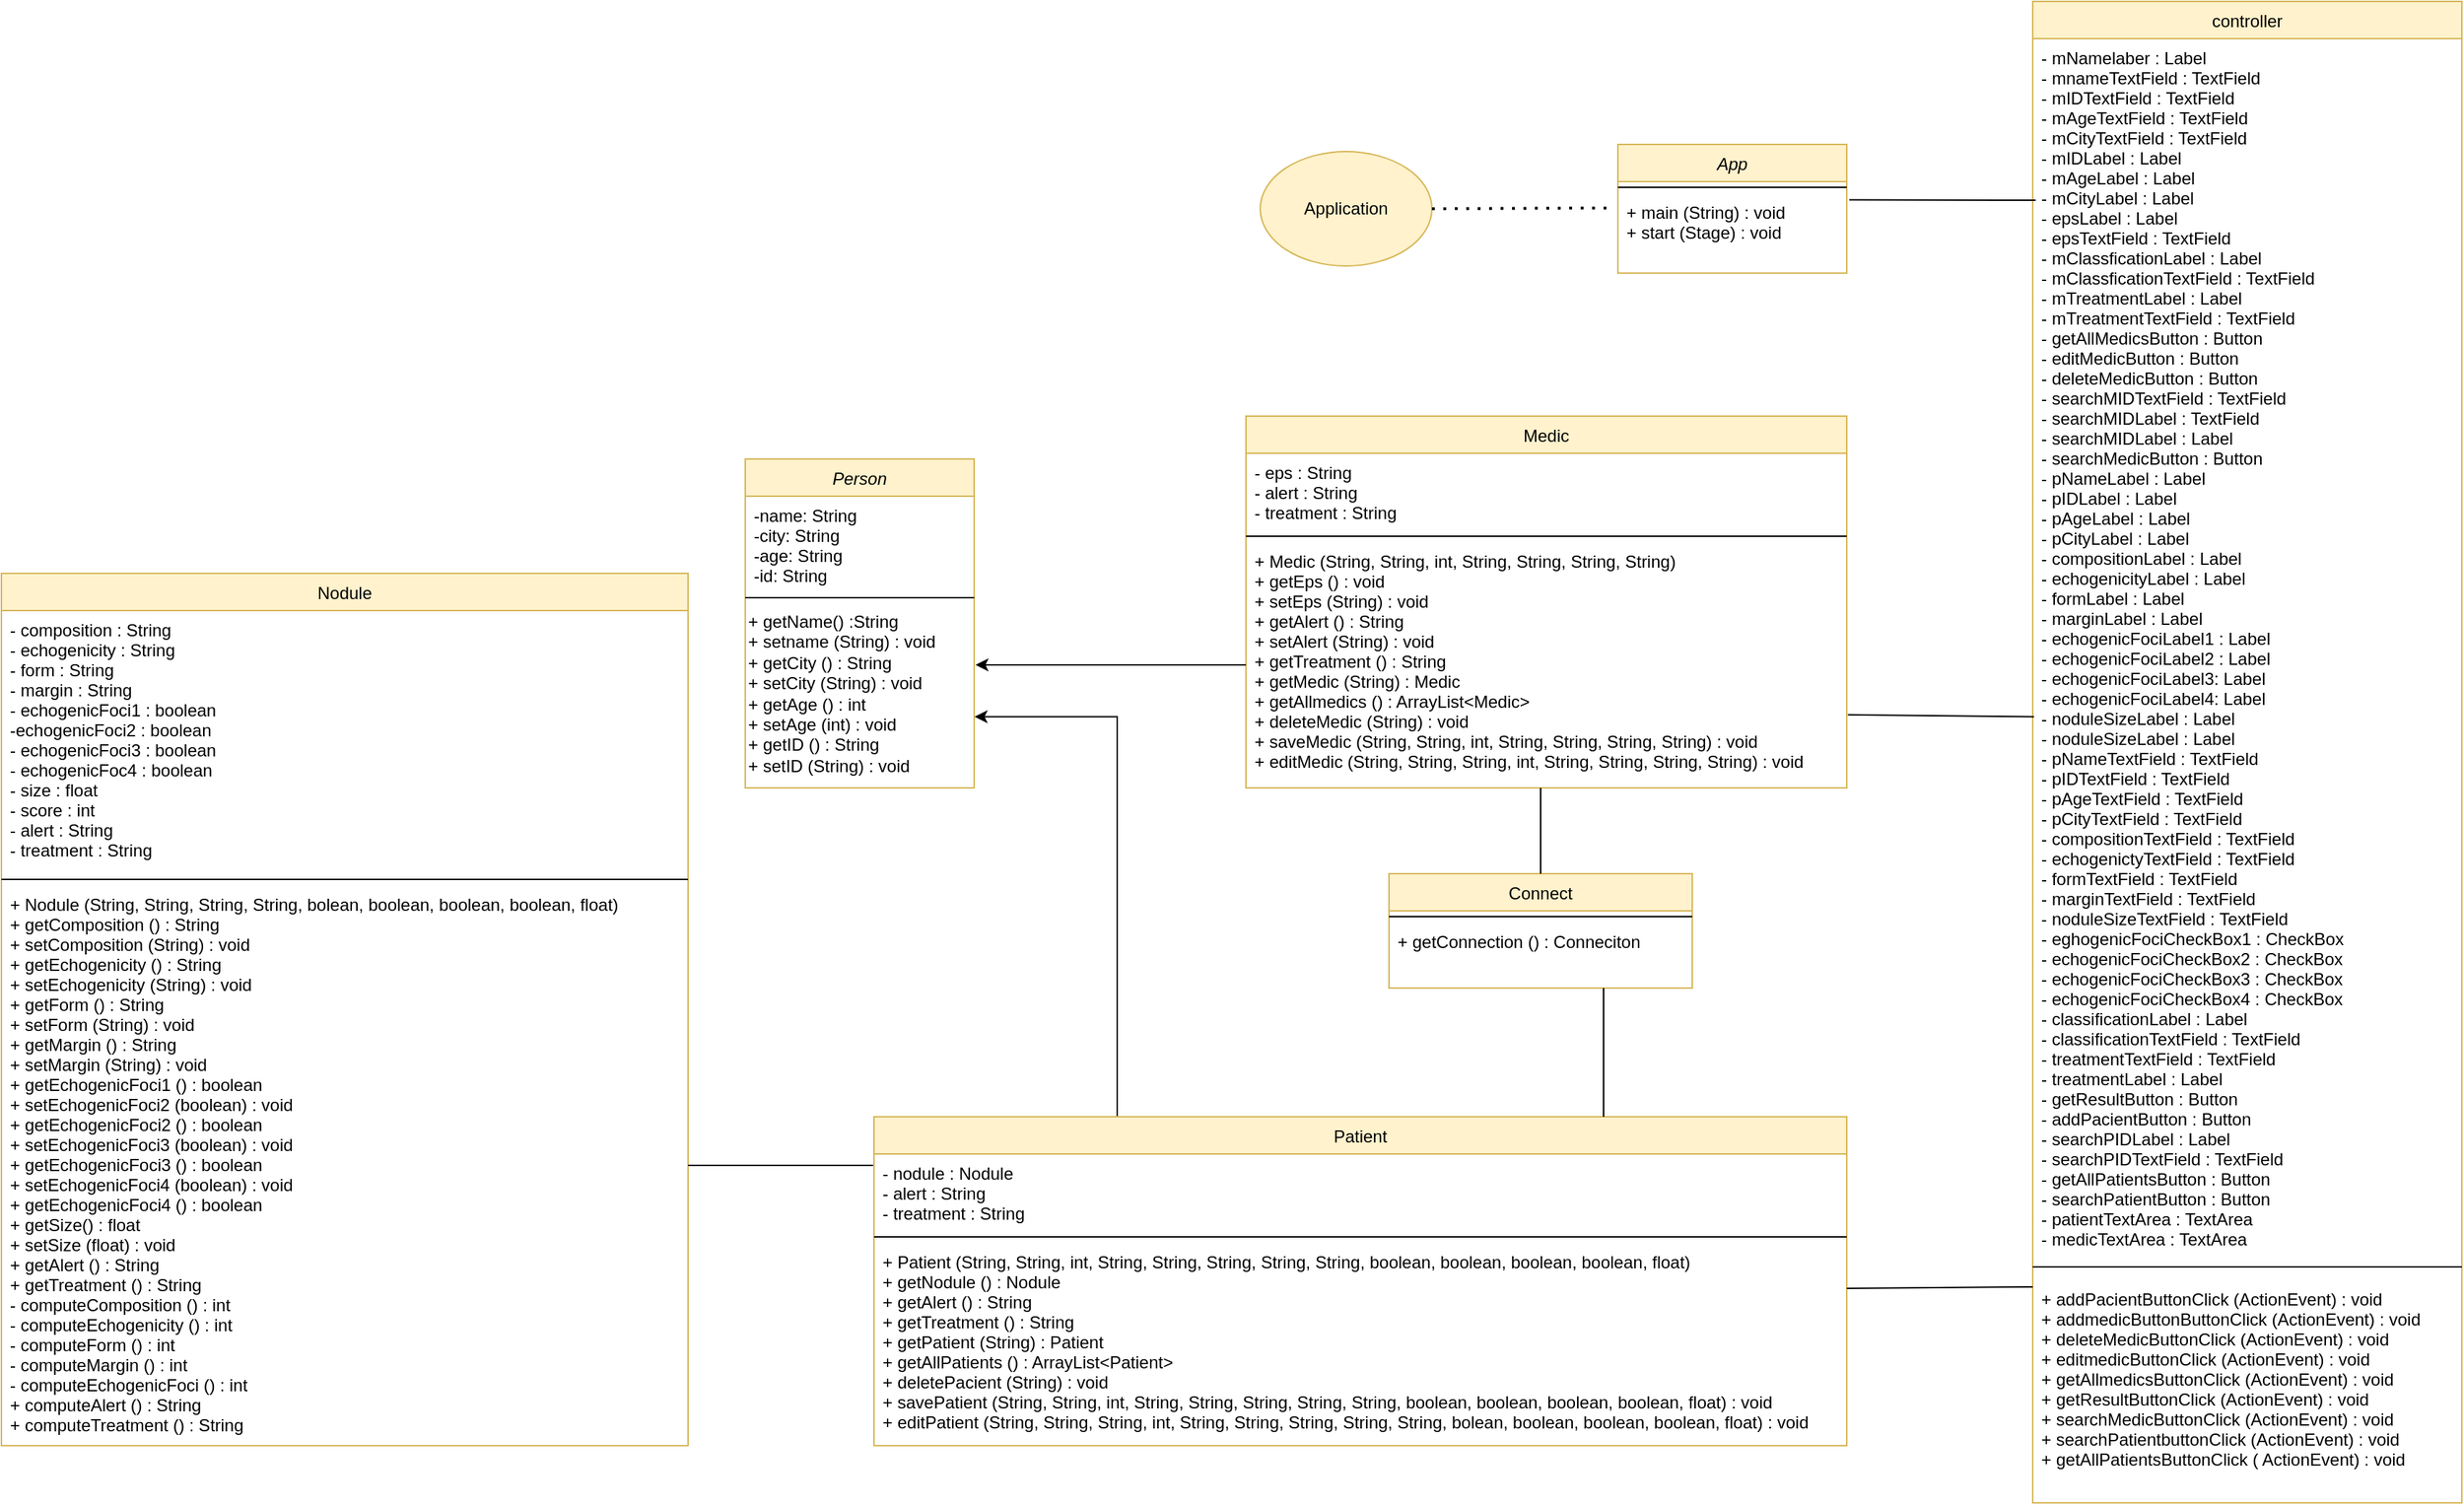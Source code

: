<mxfile version="13.9.9" type="device"><diagram id="C5RBs43oDa-KdzZeNtuy" name="Page-1"><mxGraphModel dx="4214" dy="1580" grid="1" gridSize="10" guides="1" tooltips="1" connect="1" arrows="1" fold="1" page="1" pageScale="1" pageWidth="827" pageHeight="1169" math="0" shadow="0"><root><mxCell id="WIyWlLk6GJQsqaUBKTNV-0"/><mxCell id="WIyWlLk6GJQsqaUBKTNV-1" parent="WIyWlLk6GJQsqaUBKTNV-0"/><mxCell id="zkfFHV4jXpPFQw0GAbJ--0" value="App" style="swimlane;fontStyle=2;align=center;verticalAlign=top;childLayout=stackLayout;horizontal=1;startSize=26;horizontalStack=0;resizeParent=1;resizeLast=0;collapsible=1;marginBottom=0;rounded=0;shadow=0;strokeWidth=1;fillColor=#fff2cc;strokeColor=#d6b656;" parent="WIyWlLk6GJQsqaUBKTNV-1" vertex="1"><mxGeometry x="-350" y="360" width="160" height="90" as="geometry"><mxRectangle x="230" y="140" width="160" height="26" as="alternateBounds"/></mxGeometry></mxCell><mxCell id="zkfFHV4jXpPFQw0GAbJ--4" value="" style="line;html=1;strokeWidth=1;align=left;verticalAlign=middle;spacingTop=-1;spacingLeft=3;spacingRight=3;rotatable=0;labelPosition=right;points=[];portConstraint=eastwest;" parent="zkfFHV4jXpPFQw0GAbJ--0" vertex="1"><mxGeometry y="26" width="160" height="8" as="geometry"/></mxCell><mxCell id="zkfFHV4jXpPFQw0GAbJ--5" value="+ main (String) : void&#10;+ start (Stage) : void&#10;" style="text;align=left;verticalAlign=top;spacingLeft=4;spacingRight=4;overflow=hidden;rotatable=0;points=[[0,0.5],[1,0.5]];portConstraint=eastwest;" parent="zkfFHV4jXpPFQw0GAbJ--0" vertex="1"><mxGeometry y="34" width="160" height="56" as="geometry"/></mxCell><mxCell id="zkfFHV4jXpPFQw0GAbJ--6" value="Medic" style="swimlane;fontStyle=0;align=center;verticalAlign=top;childLayout=stackLayout;horizontal=1;startSize=26;horizontalStack=0;resizeParent=1;resizeLast=0;collapsible=1;marginBottom=0;rounded=0;shadow=0;strokeWidth=1;fillColor=#fff2cc;strokeColor=#d6b656;" parent="WIyWlLk6GJQsqaUBKTNV-1" vertex="1"><mxGeometry x="-610" y="550" width="420" height="260" as="geometry"><mxRectangle x="130" y="380" width="160" height="26" as="alternateBounds"/></mxGeometry></mxCell><mxCell id="zkfFHV4jXpPFQw0GAbJ--7" value="- eps : String&#10;- alert : String&#10;- treatment : String&#10;" style="text;align=left;verticalAlign=top;spacingLeft=4;spacingRight=4;overflow=hidden;rotatable=0;points=[[0,0.5],[1,0.5]];portConstraint=eastwest;" parent="zkfFHV4jXpPFQw0GAbJ--6" vertex="1"><mxGeometry y="26" width="420" height="54" as="geometry"/></mxCell><mxCell id="zkfFHV4jXpPFQw0GAbJ--9" value="" style="line;html=1;strokeWidth=1;align=left;verticalAlign=middle;spacingTop=-1;spacingLeft=3;spacingRight=3;rotatable=0;labelPosition=right;points=[];portConstraint=eastwest;" parent="zkfFHV4jXpPFQw0GAbJ--6" vertex="1"><mxGeometry y="80" width="420" height="8" as="geometry"/></mxCell><mxCell id="zkfFHV4jXpPFQw0GAbJ--10" value="+ Medic (String, String, int, String, String, String, String)&#10;+ getEps () : void&#10;+ setEps (String) : void&#10;+ getAlert () : String&#10;+ setAlert (String) : void&#10;+ getTreatment () : String&#10;+ getMedic (String) : Medic &#10;+ getAllmedics () : ArrayList&lt;Medic&gt;&#10;+ deleteMedic (String) : void&#10;+ saveMedic (String, String, int, String, String, String, String) : void&#10;+ editMedic (String, String, String, int, String, String, String, String) : void&#10;&#10;" style="text;align=left;verticalAlign=top;spacingLeft=4;spacingRight=4;overflow=hidden;rotatable=0;points=[[0,0.5],[1,0.5]];portConstraint=eastwest;fontStyle=0" parent="zkfFHV4jXpPFQw0GAbJ--6" vertex="1"><mxGeometry y="88" width="420" height="172" as="geometry"/></mxCell><mxCell id="zkfFHV4jXpPFQw0GAbJ--13" value="controller" style="swimlane;fontStyle=0;align=center;verticalAlign=top;childLayout=stackLayout;horizontal=1;startSize=26;horizontalStack=0;resizeParent=1;resizeLast=0;collapsible=1;marginBottom=0;rounded=0;shadow=0;strokeWidth=1;fillColor=#fff2cc;strokeColor=#d6b656;" parent="WIyWlLk6GJQsqaUBKTNV-1" vertex="1"><mxGeometry x="-60" y="260" width="300" height="1050" as="geometry"><mxRectangle x="340" y="380" width="170" height="26" as="alternateBounds"/></mxGeometry></mxCell><mxCell id="zkfFHV4jXpPFQw0GAbJ--14" value="- mNamelaber : Label&#10;- mnameTextField : TextField&#10;- mIDTextField : TextField&#10;- mAgeTextField : TextField&#10;- mCityTextField : TextField&#10;- mIDLabel : Label&#10;- mAgeLabel : Label&#10;- mCityLabel : Label&#10;- epsLabel : Label&#10;- epsTextField : TextField&#10;- mClassficationLabel : Label&#10;- mClassficationTextField : TextField&#10;- mTreatmentLabel : Label&#10;- mTreatmentTextField : TextField&#10;- getAllMedicsButton : Button&#10;- editMedicButton : Button&#10;- deleteMedicButton : Button&#10;- searchMIDTextField : TextField&#10;- searchMIDLabel : TextField&#10;- searchMIDLabel : Label&#10;- searchMedicButton : Button&#10;- pNameLabel : Label&#10;- pIDLabel : Label&#10;- pAgeLabel : Label&#10;- pCityLabel : Label&#10;- compositionLabel : Label&#10;- echogenicityLabel : Label&#10;- formLabel : Label&#10;- marginLabel : Label&#10;- echogenicFociLabel1 : Label&#10;- echogenicFociLabel2 : Label&#10;- echogenicFociLabel3: Label&#10;- echogenicFociLabel4: Label&#10;- noduleSizeLabel : Label&#10;- noduleSizeLabel : Label&#10;- pNameTextField : TextField&#10;- pIDTextField : TextField&#10;- pAgeTextField : TextField&#10;- pCityTextField : TextField&#10;- compositionTextField : TextField&#10;- echogenictyTextField : TextField&#10;- formTextField : TextField&#10;- marginTextField : TextField&#10;- noduleSizeTextField : TextField&#10;- eghogenicFociCheckBox1 : CheckBox&#10;- echogenicFociCheckBox2 : CheckBox&#10;- echogenicFociCheckBox3 : CheckBox&#10;- echogenicFociCheckBox4 : CheckBox&#10;- classificationLabel : Label&#10;- classificationTextField : TextField&#10;- treatmentTextField : TextField&#10;- treatmentLabel : Label&#10;- getResultButton : Button&#10;- addPacientButton : Button&#10;- searchPIDLabel : Label&#10;- searchPIDTextField : TextField&#10;- getAllPatientsButton : Button&#10;- searchPatientButton : Button&#10;- patientTextArea : TextArea&#10;- medicTextArea : TextArea" style="text;align=left;verticalAlign=top;spacingLeft=4;spacingRight=4;overflow=hidden;rotatable=0;points=[[0,0.5],[1,0.5]];portConstraint=eastwest;" parent="zkfFHV4jXpPFQw0GAbJ--13" vertex="1"><mxGeometry y="26" width="300" height="850" as="geometry"/></mxCell><mxCell id="zkfFHV4jXpPFQw0GAbJ--15" value="" style="line;html=1;strokeWidth=1;align=left;verticalAlign=middle;spacingTop=-1;spacingLeft=3;spacingRight=3;rotatable=0;labelPosition=right;points=[];portConstraint=eastwest;" parent="zkfFHV4jXpPFQw0GAbJ--13" vertex="1"><mxGeometry y="876" width="300" height="18" as="geometry"/></mxCell><mxCell id="X7rSi27wboKNrOBcqVQl-5" value="+ addPacientButtonClick (ActionEvent) : void&#10;+ addmedicButtonButtonClick (ActionEvent) : void&#10;+ deleteMedicButtonClick (ActionEvent) : void&#10;+ editmedicButtonClick (ActionEvent) : void&#10;+ getAllmedicsButtonClick (ActionEvent) : void&#10;+ getResultButtonClick (ActionEvent) : void&#10;+ searchMedicButtonClick (ActionEvent) : void&#10;+ searchPatientbuttonClick (ActionEvent) : void&#10;+ getAllPatientsButtonClick ( ActionEvent) : void" style="text;align=left;verticalAlign=top;spacingLeft=4;spacingRight=4;overflow=hidden;rotatable=0;points=[[0,0.5],[1,0.5]];portConstraint=eastwest;" parent="zkfFHV4jXpPFQw0GAbJ--13" vertex="1"><mxGeometry y="894" width="300" height="142" as="geometry"/></mxCell><mxCell id="zkfFHV4jXpPFQw0GAbJ--17" value="Connect" style="swimlane;fontStyle=0;align=center;verticalAlign=top;childLayout=stackLayout;horizontal=1;startSize=26;horizontalStack=0;resizeParent=1;resizeLast=0;collapsible=1;marginBottom=0;rounded=0;shadow=0;strokeWidth=1;fillColor=#fff2cc;strokeColor=#d6b656;" parent="WIyWlLk6GJQsqaUBKTNV-1" vertex="1"><mxGeometry x="-510" y="870" width="212" height="80" as="geometry"><mxRectangle x="550" y="140" width="160" height="26" as="alternateBounds"/></mxGeometry></mxCell><mxCell id="zkfFHV4jXpPFQw0GAbJ--23" value="" style="line;html=1;strokeWidth=1;align=left;verticalAlign=middle;spacingTop=-1;spacingLeft=3;spacingRight=3;rotatable=0;labelPosition=right;points=[];portConstraint=eastwest;" parent="zkfFHV4jXpPFQw0GAbJ--17" vertex="1"><mxGeometry y="26" width="212" height="8" as="geometry"/></mxCell><mxCell id="zkfFHV4jXpPFQw0GAbJ--24" value="+ getConnection () : Conneciton&#10; " style="text;align=left;verticalAlign=top;spacingLeft=4;spacingRight=4;overflow=hidden;rotatable=0;points=[[0,0.5],[1,0.5]];portConstraint=eastwest;" parent="zkfFHV4jXpPFQw0GAbJ--17" vertex="1"><mxGeometry y="34" width="212" height="26" as="geometry"/></mxCell><mxCell id="X7rSi27wboKNrOBcqVQl-6" value="Nodule" style="swimlane;fontStyle=0;align=center;verticalAlign=top;childLayout=stackLayout;horizontal=1;startSize=26;horizontalStack=0;resizeParent=1;resizeLast=0;collapsible=1;marginBottom=0;rounded=0;shadow=0;strokeWidth=1;fillColor=#fff2cc;strokeColor=#d6b656;" parent="WIyWlLk6GJQsqaUBKTNV-1" vertex="1"><mxGeometry x="-1480" y="660" width="480" height="610" as="geometry"><mxRectangle x="130" y="380" width="160" height="26" as="alternateBounds"/></mxGeometry></mxCell><mxCell id="X7rSi27wboKNrOBcqVQl-7" value="- composition : String&#10;- echogenicity : String&#10;- form : String&#10;- margin : String&#10;- echogenicFoci1 : boolean &#10;-echogenicFoci2 : boolean&#10;- echogenicFoci3 : boolean &#10;- echogenicFoc4 : boolean&#10;- size : float&#10;- score : int&#10;- alert : String&#10;- treatment : String&#10;" style="text;align=left;verticalAlign=top;spacingLeft=4;spacingRight=4;overflow=hidden;rotatable=0;points=[[0,0.5],[1,0.5]];portConstraint=eastwest;" parent="X7rSi27wboKNrOBcqVQl-6" vertex="1"><mxGeometry y="26" width="480" height="184" as="geometry"/></mxCell><mxCell id="X7rSi27wboKNrOBcqVQl-8" value="" style="line;html=1;strokeWidth=1;align=left;verticalAlign=middle;spacingTop=-1;spacingLeft=3;spacingRight=3;rotatable=0;labelPosition=right;points=[];portConstraint=eastwest;" parent="X7rSi27wboKNrOBcqVQl-6" vertex="1"><mxGeometry y="210" width="480" height="8" as="geometry"/></mxCell><mxCell id="X7rSi27wboKNrOBcqVQl-9" value="+ Nodule (String, String, String, String, bolean, boolean, boolean, boolean, float)&#10;+ getComposition () : String&#10;+ setComposition (String) : void&#10;+ getEchogenicity () : String&#10;+ setEchogenicity (String) : void&#10;+ getForm () : String&#10;+ setForm (String) : void&#10;+ getMargin () : String&#10;+ setMargin (String) : void&#10;+ getEchogenicFoci1 () : boolean&#10;+ setEchogenicFoci2 (boolean) : void&#10;+ getEchogenicFoci2 () : boolean&#10;+ setEchogenicFoci3 (boolean) : void&#10;+ getEchogenicFoci3 () : boolean&#10;+ setEchogenicFoci4 (boolean) : void&#10;+ getEchogenicFoci4 () : boolean&#10;+ getSize() : float&#10;+ setSize (float) : void&#10;+ getAlert () : String&#10;+ getTreatment () : String&#10;- computeComposition () : int&#10;- computeEchogenicity () : int&#10;- computeForm () : int&#10;- computeMargin () : int&#10;- computeEchogenicFoci () : int&#10;+ computeAlert () : String&#10;+ computeTreatment () : String&#10;" style="text;align=left;verticalAlign=top;spacingLeft=4;spacingRight=4;overflow=hidden;rotatable=0;points=[[0,0.5],[1,0.5]];portConstraint=eastwest;fontStyle=0" parent="X7rSi27wboKNrOBcqVQl-6" vertex="1"><mxGeometry y="218" width="480" height="392" as="geometry"/></mxCell><mxCell id="X7rSi27wboKNrOBcqVQl-59" style="edgeStyle=orthogonalEdgeStyle;rounded=0;orthogonalLoop=1;jettySize=auto;html=1;exitX=0.25;exitY=0;exitDx=0;exitDy=0;entryX=1.002;entryY=0.635;entryDx=0;entryDy=0;entryPerimeter=0;" parent="WIyWlLk6GJQsqaUBKTNV-1" source="X7rSi27wboKNrOBcqVQl-13" target="X7rSi27wboKNrOBcqVQl-38" edge="1"><mxGeometry relative="1" as="geometry"/></mxCell><mxCell id="X7rSi27wboKNrOBcqVQl-13" value="Patient" style="swimlane;fontStyle=0;align=center;verticalAlign=top;childLayout=stackLayout;horizontal=1;startSize=26;horizontalStack=0;resizeParent=1;resizeLast=0;collapsible=1;marginBottom=0;rounded=0;shadow=0;strokeWidth=1;fillColor=#fff2cc;strokeColor=#d6b656;" parent="WIyWlLk6GJQsqaUBKTNV-1" vertex="1"><mxGeometry x="-870" y="1040" width="680" height="230" as="geometry"><mxRectangle x="130" y="380" width="160" height="26" as="alternateBounds"/></mxGeometry></mxCell><mxCell id="X7rSi27wboKNrOBcqVQl-14" value="- nodule : Nodule&#10;- alert : String&#10;- treatment : String" style="text;align=left;verticalAlign=top;spacingLeft=4;spacingRight=4;overflow=hidden;rotatable=0;points=[[0,0.5],[1,0.5]];portConstraint=eastwest;" parent="X7rSi27wboKNrOBcqVQl-13" vertex="1"><mxGeometry y="26" width="680" height="54" as="geometry"/></mxCell><mxCell id="X7rSi27wboKNrOBcqVQl-15" value="" style="line;html=1;strokeWidth=1;align=left;verticalAlign=middle;spacingTop=-1;spacingLeft=3;spacingRight=3;rotatable=0;labelPosition=right;points=[];portConstraint=eastwest;" parent="X7rSi27wboKNrOBcqVQl-13" vertex="1"><mxGeometry y="80" width="680" height="8" as="geometry"/></mxCell><mxCell id="X7rSi27wboKNrOBcqVQl-16" value="+ Patient (String, String, int, String, String, String, String, String, boolean, boolean, boolean, boolean, float)&#10;+ getNodule () : Nodule&#10;+ getAlert () : String&#10;+ getTreatment () : String&#10;+ getPatient (String) : Patient&#10;+ getAllPatients () : ArrayList&lt;Patient&gt;&#10;+ deletePacient (String) : void&#10;+ savePatient (String, String, int, String, String, String, String, String, boolean, boolean, boolean, boolean, float) : void&#10;+ editPatient (String, String, String, int, String, String, String, String, String, bolean, boolean, boolean, boolean, float) : void&#10;" style="text;align=left;verticalAlign=top;spacingLeft=4;spacingRight=4;overflow=hidden;rotatable=0;points=[[0,0.5],[1,0.5]];portConstraint=eastwest;fontStyle=0" parent="X7rSi27wboKNrOBcqVQl-13" vertex="1"><mxGeometry y="88" width="680" height="142" as="geometry"/></mxCell><mxCell id="X7rSi27wboKNrOBcqVQl-17" value="Application" style="ellipse;whiteSpace=wrap;html=1;fillColor=#fff2cc;strokeColor=#d6b656;" parent="WIyWlLk6GJQsqaUBKTNV-1" vertex="1"><mxGeometry x="-600" y="365" width="120" height="80" as="geometry"/></mxCell><mxCell id="X7rSi27wboKNrOBcqVQl-32" value="Person" style="swimlane;fontStyle=2;align=center;verticalAlign=top;childLayout=stackLayout;horizontal=1;startSize=26;horizontalStack=0;resizeParent=1;resizeLast=0;collapsible=1;marginBottom=0;rounded=0;shadow=0;strokeWidth=1;swimlaneLine=1;fillColor=#fff2cc;strokeColor=#d6b656;" parent="WIyWlLk6GJQsqaUBKTNV-1" vertex="1"><mxGeometry x="-960" y="580" width="160" height="230" as="geometry"><mxRectangle x="230" y="140" width="160" height="26" as="alternateBounds"/></mxGeometry></mxCell><mxCell id="X7rSi27wboKNrOBcqVQl-33" value="-name: String&#10;-city: String&#10;-age: String&#10;-id: String" style="text;align=left;verticalAlign=top;spacingLeft=4;spacingRight=4;overflow=hidden;rotatable=0;points=[[0,0.5],[1,0.5]];portConstraint=eastwest;" parent="X7rSi27wboKNrOBcqVQl-32" vertex="1"><mxGeometry y="26" width="160" height="64" as="geometry"/></mxCell><mxCell id="X7rSi27wboKNrOBcqVQl-37" value="" style="line;html=1;strokeWidth=1;align=left;verticalAlign=middle;spacingTop=-1;spacingLeft=3;spacingRight=3;rotatable=0;labelPosition=right;points=[];portConstraint=eastwest;" parent="X7rSi27wboKNrOBcqVQl-32" vertex="1"><mxGeometry y="90" width="160" height="14" as="geometry"/></mxCell><mxCell id="X7rSi27wboKNrOBcqVQl-38" value="+ getName() :String&lt;br&gt;+ setname (String) : void&lt;br&gt;+ getCity () : String&lt;br&gt;+ setCity (String) : void&lt;br&gt;+ getAge () : int&lt;br&gt;+ setAge (int) : void&lt;br&gt;+ getID () : String&lt;br&gt;+ setID (String) : void&lt;br&gt;" style="text;html=1;align=left;verticalAlign=middle;resizable=0;points=[];autosize=1;" parent="X7rSi27wboKNrOBcqVQl-32" vertex="1"><mxGeometry y="104" width="160" height="120" as="geometry"/></mxCell><mxCell id="X7rSi27wboKNrOBcqVQl-49" value="" style="endArrow=none;dashed=1;html=1;dashPattern=1 3;strokeWidth=2;exitX=1;exitY=0.5;exitDx=0;exitDy=0;entryX=-0.016;entryY=0.186;entryDx=0;entryDy=0;entryPerimeter=0;" parent="WIyWlLk6GJQsqaUBKTNV-1" source="X7rSi27wboKNrOBcqVQl-17" target="zkfFHV4jXpPFQw0GAbJ--5" edge="1"><mxGeometry width="50" height="50" relative="1" as="geometry"><mxPoint x="-330" y="430" as="sourcePoint"/><mxPoint x="-280" y="380" as="targetPoint"/></mxGeometry></mxCell><mxCell id="X7rSi27wboKNrOBcqVQl-50" value="" style="endArrow=none;html=1;exitX=1.011;exitY=0.084;exitDx=0;exitDy=0;exitPerimeter=0;entryX=0.007;entryY=0.133;entryDx=0;entryDy=0;entryPerimeter=0;" parent="WIyWlLk6GJQsqaUBKTNV-1" source="zkfFHV4jXpPFQw0GAbJ--5" target="zkfFHV4jXpPFQw0GAbJ--14" edge="1"><mxGeometry width="50" height="50" relative="1" as="geometry"><mxPoint x="-330" y="430" as="sourcePoint"/><mxPoint x="-110" y="400" as="targetPoint"/></mxGeometry></mxCell><mxCell id="X7rSi27wboKNrOBcqVQl-51" value="" style="endArrow=none;html=1;entryX=1.002;entryY=0.703;entryDx=0;entryDy=0;entryPerimeter=0;exitX=0.003;exitY=0.558;exitDx=0;exitDy=0;exitPerimeter=0;" parent="WIyWlLk6GJQsqaUBKTNV-1" source="zkfFHV4jXpPFQw0GAbJ--14" target="zkfFHV4jXpPFQw0GAbJ--10" edge="1"><mxGeometry width="50" height="50" relative="1" as="geometry"><mxPoint x="-220" y="830" as="sourcePoint"/><mxPoint x="-170" y="780" as="targetPoint"/></mxGeometry></mxCell><mxCell id="X7rSi27wboKNrOBcqVQl-52" value="" style="endArrow=none;html=1;exitX=1;exitY=0.225;exitDx=0;exitDy=0;exitPerimeter=0;entryX=0;entryY=0.035;entryDx=0;entryDy=0;entryPerimeter=0;" parent="WIyWlLk6GJQsqaUBKTNV-1" source="X7rSi27wboKNrOBcqVQl-16" target="X7rSi27wboKNrOBcqVQl-5" edge="1"><mxGeometry width="50" height="50" relative="1" as="geometry"><mxPoint x="-220" y="1130" as="sourcePoint"/><mxPoint x="-170" y="1080" as="targetPoint"/></mxGeometry></mxCell><mxCell id="X7rSi27wboKNrOBcqVQl-53" value="" style="endArrow=none;html=1;entryX=0.75;entryY=0;entryDx=0;entryDy=0;" parent="WIyWlLk6GJQsqaUBKTNV-1" target="X7rSi27wboKNrOBcqVQl-13" edge="1"><mxGeometry width="50" height="50" relative="1" as="geometry"><mxPoint x="-360" y="950" as="sourcePoint"/><mxPoint x="-530" y="980" as="targetPoint"/></mxGeometry></mxCell><mxCell id="X7rSi27wboKNrOBcqVQl-54" value="" style="endArrow=none;html=1;entryX=0.5;entryY=0;entryDx=0;entryDy=0;" parent="WIyWlLk6GJQsqaUBKTNV-1" target="zkfFHV4jXpPFQw0GAbJ--17" edge="1"><mxGeometry width="50" height="50" relative="1" as="geometry"><mxPoint x="-404" y="810" as="sourcePoint"/><mxPoint x="-530" y="880" as="targetPoint"/></mxGeometry></mxCell><mxCell id="X7rSi27wboKNrOBcqVQl-56" style="edgeStyle=orthogonalEdgeStyle;rounded=0;orthogonalLoop=1;jettySize=auto;html=1;exitX=0;exitY=0.5;exitDx=0;exitDy=0;entryX=1.006;entryY=0.333;entryDx=0;entryDy=0;entryPerimeter=0;" parent="WIyWlLk6GJQsqaUBKTNV-1" source="zkfFHV4jXpPFQw0GAbJ--10" target="X7rSi27wboKNrOBcqVQl-38" edge="1"><mxGeometry relative="1" as="geometry"/></mxCell><mxCell id="X7rSi27wboKNrOBcqVQl-57" value="" style="endArrow=none;html=1;exitX=1;exitY=0.5;exitDx=0;exitDy=0;entryX=-0.001;entryY=0.148;entryDx=0;entryDy=0;entryPerimeter=0;" parent="WIyWlLk6GJQsqaUBKTNV-1" source="X7rSi27wboKNrOBcqVQl-9" target="X7rSi27wboKNrOBcqVQl-14" edge="1"><mxGeometry width="50" height="50" relative="1" as="geometry"><mxPoint x="-850" y="1130" as="sourcePoint"/><mxPoint x="-800" y="1080" as="targetPoint"/></mxGeometry></mxCell></root></mxGraphModel></diagram></mxfile>